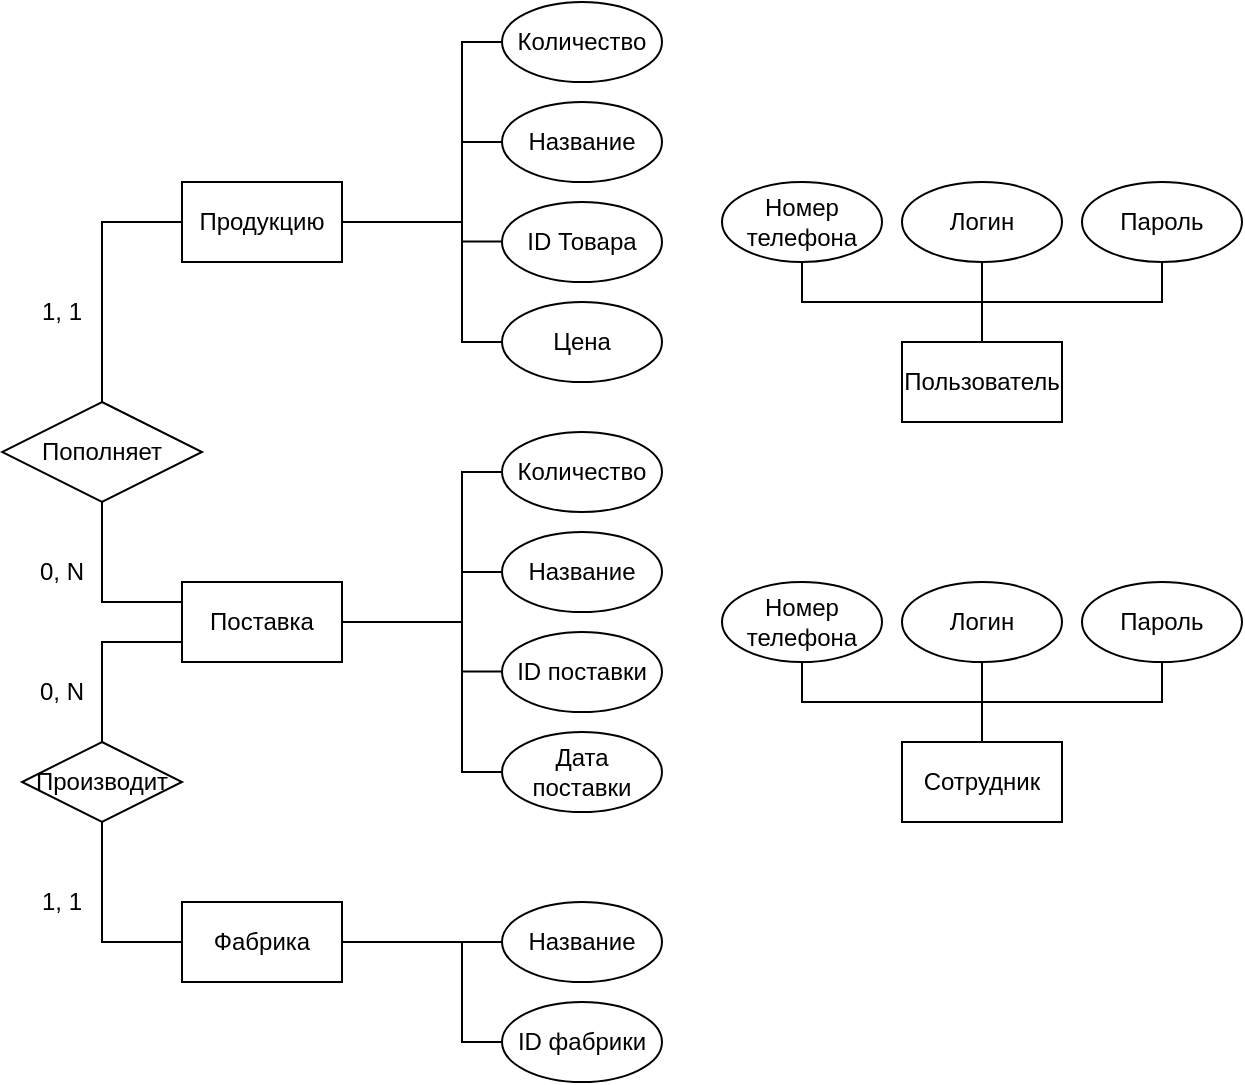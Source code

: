 <mxfile version="22.1.3" type="github">
  <diagram name="Страница — 1" id="OJRPwjM_ZqPg-A0EtJ_c">
    <mxGraphModel dx="2555" dy="2127" grid="1" gridSize="10" guides="1" tooltips="1" connect="1" arrows="1" fold="1" page="1" pageScale="1" pageWidth="827" pageHeight="1169" math="0" shadow="0">
      <root>
        <mxCell id="0" />
        <mxCell id="1" parent="0" />
        <mxCell id="K-1etbnxxpqMj6hJHPy6-2" value="Фабрика" style="rounded=0;whiteSpace=wrap;html=1;" parent="1" vertex="1">
          <mxGeometry x="-620" y="-520" width="80" height="40" as="geometry" />
        </mxCell>
        <mxCell id="K-1etbnxxpqMj6hJHPy6-3" value="Производит" style="rhombus;whiteSpace=wrap;html=1;" parent="1" vertex="1">
          <mxGeometry x="-700" y="-600" width="80" height="40" as="geometry" />
        </mxCell>
        <mxCell id="K-1etbnxxpqMj6hJHPy6-4" value="Поставка" style="rounded=0;whiteSpace=wrap;html=1;" parent="1" vertex="1">
          <mxGeometry x="-620" y="-680" width="80" height="40" as="geometry" />
        </mxCell>
        <mxCell id="K-1etbnxxpqMj6hJHPy6-5" value="Пополняет" style="rhombus;whiteSpace=wrap;html=1;" parent="1" vertex="1">
          <mxGeometry x="-710" y="-770" width="100" height="50" as="geometry" />
        </mxCell>
        <mxCell id="K-1etbnxxpqMj6hJHPy6-7" value="" style="endArrow=none;html=1;rounded=0;exitX=0.5;exitY=1;exitDx=0;exitDy=0;entryX=0;entryY=0.5;entryDx=0;entryDy=0;" parent="1" source="K-1etbnxxpqMj6hJHPy6-3" target="K-1etbnxxpqMj6hJHPy6-2" edge="1">
          <mxGeometry width="50" height="50" relative="1" as="geometry">
            <mxPoint x="-430" y="-590" as="sourcePoint" />
            <mxPoint x="-380" y="-640" as="targetPoint" />
            <Array as="points">
              <mxPoint x="-660" y="-500" />
            </Array>
          </mxGeometry>
        </mxCell>
        <mxCell id="K-1etbnxxpqMj6hJHPy6-8" value="" style="endArrow=none;html=1;rounded=0;exitX=0;exitY=0.75;exitDx=0;exitDy=0;entryX=0.5;entryY=0;entryDx=0;entryDy=0;" parent="1" source="K-1etbnxxpqMj6hJHPy6-4" target="K-1etbnxxpqMj6hJHPy6-3" edge="1">
          <mxGeometry width="50" height="50" relative="1" as="geometry">
            <mxPoint x="-730" y="-685" as="sourcePoint" />
            <mxPoint x="-690" y="-625" as="targetPoint" />
            <Array as="points">
              <mxPoint x="-660" y="-650" />
            </Array>
          </mxGeometry>
        </mxCell>
        <mxCell id="K-1etbnxxpqMj6hJHPy6-9" value="" style="endArrow=none;html=1;rounded=0;exitX=0;exitY=0.25;exitDx=0;exitDy=0;entryX=0.5;entryY=1;entryDx=0;entryDy=0;" parent="1" source="K-1etbnxxpqMj6hJHPy6-4" target="K-1etbnxxpqMj6hJHPy6-5" edge="1">
          <mxGeometry width="50" height="50" relative="1" as="geometry">
            <mxPoint x="-610" y="-640" as="sourcePoint" />
            <mxPoint x="-650" y="-590" as="targetPoint" />
            <Array as="points">
              <mxPoint x="-660" y="-670" />
            </Array>
          </mxGeometry>
        </mxCell>
        <mxCell id="K-1etbnxxpqMj6hJHPy6-10" value="" style="endArrow=none;html=1;rounded=0;entryX=0.5;entryY=0;entryDx=0;entryDy=0;exitX=0;exitY=0.5;exitDx=0;exitDy=0;" parent="1" target="K-1etbnxxpqMj6hJHPy6-5" edge="1" source="K-1etbnxxpqMj6hJHPy6-21">
          <mxGeometry width="50" height="50" relative="1" as="geometry">
            <mxPoint x="-660" y="-920" as="sourcePoint" />
            <mxPoint x="-650" y="-710" as="targetPoint" />
            <Array as="points">
              <mxPoint x="-660" y="-860" />
            </Array>
          </mxGeometry>
        </mxCell>
        <mxCell id="K-1etbnxxpqMj6hJHPy6-13" value="Название" style="ellipse;whiteSpace=wrap;html=1;" parent="1" vertex="1">
          <mxGeometry x="-460" y="-705" width="80" height="40" as="geometry" />
        </mxCell>
        <mxCell id="K-1etbnxxpqMj6hJHPy6-14" value="ID поставки" style="ellipse;whiteSpace=wrap;html=1;" parent="1" vertex="1">
          <mxGeometry x="-460" y="-655" width="80" height="40" as="geometry" />
        </mxCell>
        <mxCell id="K-1etbnxxpqMj6hJHPy6-16" value="Дата поставки" style="ellipse;whiteSpace=wrap;html=1;" parent="1" vertex="1">
          <mxGeometry x="-460" y="-605" width="80" height="40" as="geometry" />
        </mxCell>
        <mxCell id="K-1etbnxxpqMj6hJHPy6-18" value="Количество" style="ellipse;whiteSpace=wrap;html=1;" parent="1" vertex="1">
          <mxGeometry x="-460" y="-755" width="80" height="40" as="geometry" />
        </mxCell>
        <mxCell id="K-1etbnxxpqMj6hJHPy6-21" value="Продукцию" style="rounded=0;whiteSpace=wrap;html=1;" parent="1" vertex="1">
          <mxGeometry x="-620" y="-880" width="80" height="40" as="geometry" />
        </mxCell>
        <mxCell id="K-1etbnxxpqMj6hJHPy6-23" value="" style="endArrow=none;html=1;rounded=0;exitX=1;exitY=0.5;exitDx=0;exitDy=0;" parent="1" source="K-1etbnxxpqMj6hJHPy6-4" edge="1">
          <mxGeometry width="50" height="50" relative="1" as="geometry">
            <mxPoint x="-390" y="-750" as="sourcePoint" />
            <mxPoint x="-480" y="-660" as="targetPoint" />
          </mxGeometry>
        </mxCell>
        <mxCell id="K-1etbnxxpqMj6hJHPy6-24" value="" style="endArrow=none;html=1;rounded=0;exitX=0;exitY=0.5;exitDx=0;exitDy=0;entryX=0;entryY=0.5;entryDx=0;entryDy=0;" parent="1" source="K-1etbnxxpqMj6hJHPy6-16" target="K-1etbnxxpqMj6hJHPy6-18" edge="1">
          <mxGeometry width="50" height="50" relative="1" as="geometry">
            <mxPoint x="-390" y="-750" as="sourcePoint" />
            <mxPoint x="-340" y="-800" as="targetPoint" />
            <Array as="points">
              <mxPoint x="-480" y="-585" />
              <mxPoint x="-480" y="-735" />
            </Array>
          </mxGeometry>
        </mxCell>
        <mxCell id="K-1etbnxxpqMj6hJHPy6-25" value="" style="endArrow=none;html=1;rounded=0;exitX=0;exitY=0.5;exitDx=0;exitDy=0;" parent="1" source="K-1etbnxxpqMj6hJHPy6-13" edge="1">
          <mxGeometry width="50" height="50" relative="1" as="geometry">
            <mxPoint x="-420" y="-650" as="sourcePoint" />
            <mxPoint x="-480" y="-685" as="targetPoint" />
          </mxGeometry>
        </mxCell>
        <mxCell id="K-1etbnxxpqMj6hJHPy6-26" value="" style="endArrow=none;html=1;rounded=0;exitX=0;exitY=0.5;exitDx=0;exitDy=0;" parent="1" edge="1">
          <mxGeometry width="50" height="50" relative="1" as="geometry">
            <mxPoint x="-460" y="-635.2" as="sourcePoint" />
            <mxPoint x="-480" y="-635.2" as="targetPoint" />
          </mxGeometry>
        </mxCell>
        <mxCell id="K-1etbnxxpqMj6hJHPy6-27" value="Название" style="ellipse;whiteSpace=wrap;html=1;" parent="1" vertex="1">
          <mxGeometry x="-460" y="-520" width="80" height="40" as="geometry" />
        </mxCell>
        <mxCell id="K-1etbnxxpqMj6hJHPy6-28" value="" style="endArrow=none;html=1;rounded=0;exitX=1;exitY=0.5;exitDx=0;exitDy=0;entryX=0;entryY=0.5;entryDx=0;entryDy=0;" parent="1" source="K-1etbnxxpqMj6hJHPy6-2" target="K-1etbnxxpqMj6hJHPy6-27" edge="1">
          <mxGeometry width="50" height="50" relative="1" as="geometry">
            <mxPoint x="-430" y="-630" as="sourcePoint" />
            <mxPoint x="-380" y="-680" as="targetPoint" />
          </mxGeometry>
        </mxCell>
        <mxCell id="K-1etbnxxpqMj6hJHPy6-29" value="ID фабрики" style="ellipse;whiteSpace=wrap;html=1;" parent="1" vertex="1">
          <mxGeometry x="-460" y="-470" width="80" height="40" as="geometry" />
        </mxCell>
        <mxCell id="K-1etbnxxpqMj6hJHPy6-30" value="" style="endArrow=none;html=1;rounded=0;exitX=0;exitY=0.5;exitDx=0;exitDy=0;" parent="1" source="K-1etbnxxpqMj6hJHPy6-29" edge="1">
          <mxGeometry width="50" height="50" relative="1" as="geometry">
            <mxPoint x="-410" y="-630" as="sourcePoint" />
            <mxPoint x="-480" y="-500" as="targetPoint" />
            <Array as="points">
              <mxPoint x="-480" y="-450" />
            </Array>
          </mxGeometry>
        </mxCell>
        <mxCell id="K-1etbnxxpqMj6hJHPy6-35" value="Название" style="ellipse;whiteSpace=wrap;html=1;" parent="1" vertex="1">
          <mxGeometry x="-460" y="-920" width="80" height="40" as="geometry" />
        </mxCell>
        <mxCell id="K-1etbnxxpqMj6hJHPy6-36" value="ID Товара" style="ellipse;whiteSpace=wrap;html=1;" parent="1" vertex="1">
          <mxGeometry x="-460" y="-870" width="80" height="40" as="geometry" />
        </mxCell>
        <mxCell id="K-1etbnxxpqMj6hJHPy6-37" value="Цена" style="ellipse;whiteSpace=wrap;html=1;" parent="1" vertex="1">
          <mxGeometry x="-460" y="-820" width="80" height="40" as="geometry" />
        </mxCell>
        <mxCell id="K-1etbnxxpqMj6hJHPy6-38" value="Количество" style="ellipse;whiteSpace=wrap;html=1;" parent="1" vertex="1">
          <mxGeometry x="-460" y="-970" width="80" height="40" as="geometry" />
        </mxCell>
        <mxCell id="K-1etbnxxpqMj6hJHPy6-40" value="" style="endArrow=none;html=1;rounded=0;exitX=0;exitY=0.5;exitDx=0;exitDy=0;entryX=0;entryY=0.5;entryDx=0;entryDy=0;" parent="1" source="K-1etbnxxpqMj6hJHPy6-37" target="K-1etbnxxpqMj6hJHPy6-38" edge="1">
          <mxGeometry width="50" height="50" relative="1" as="geometry">
            <mxPoint x="-390" y="-965" as="sourcePoint" />
            <mxPoint x="-340" y="-1015" as="targetPoint" />
            <Array as="points">
              <mxPoint x="-480" y="-800" />
              <mxPoint x="-480" y="-950" />
            </Array>
          </mxGeometry>
        </mxCell>
        <mxCell id="K-1etbnxxpqMj6hJHPy6-41" value="" style="endArrow=none;html=1;rounded=0;exitX=0;exitY=0.5;exitDx=0;exitDy=0;" parent="1" source="K-1etbnxxpqMj6hJHPy6-35" edge="1">
          <mxGeometry width="50" height="50" relative="1" as="geometry">
            <mxPoint x="-420" y="-865" as="sourcePoint" />
            <mxPoint x="-480" y="-900" as="targetPoint" />
          </mxGeometry>
        </mxCell>
        <mxCell id="K-1etbnxxpqMj6hJHPy6-42" value="" style="endArrow=none;html=1;rounded=0;exitX=0;exitY=0.5;exitDx=0;exitDy=0;" parent="1" edge="1">
          <mxGeometry width="50" height="50" relative="1" as="geometry">
            <mxPoint x="-460" y="-850.2" as="sourcePoint" />
            <mxPoint x="-480" y="-850.2" as="targetPoint" />
          </mxGeometry>
        </mxCell>
        <mxCell id="K-1etbnxxpqMj6hJHPy6-43" value="" style="endArrow=none;html=1;rounded=0;exitX=1;exitY=0.5;exitDx=0;exitDy=0;" parent="1" source="K-1etbnxxpqMj6hJHPy6-21" edge="1">
          <mxGeometry width="50" height="50" relative="1" as="geometry">
            <mxPoint x="-480" y="-760" as="sourcePoint" />
            <mxPoint x="-480" y="-860" as="targetPoint" />
          </mxGeometry>
        </mxCell>
        <mxCell id="K-1etbnxxpqMj6hJHPy6-44" value="1, 1" style="text;html=1;strokeColor=none;fillColor=none;align=center;verticalAlign=middle;whiteSpace=wrap;rounded=0;" parent="1" vertex="1">
          <mxGeometry x="-710" y="-535" width="60" height="30" as="geometry" />
        </mxCell>
        <mxCell id="K-1etbnxxpqMj6hJHPy6-45" value="0, N" style="text;html=1;strokeColor=none;fillColor=none;align=center;verticalAlign=middle;whiteSpace=wrap;rounded=0;" parent="1" vertex="1">
          <mxGeometry x="-710" y="-640" width="60" height="30" as="geometry" />
        </mxCell>
        <mxCell id="K-1etbnxxpqMj6hJHPy6-46" value="0, N" style="text;html=1;strokeColor=none;fillColor=none;align=center;verticalAlign=middle;whiteSpace=wrap;rounded=0;" parent="1" vertex="1">
          <mxGeometry x="-710" y="-700" width="60" height="30" as="geometry" />
        </mxCell>
        <mxCell id="K-1etbnxxpqMj6hJHPy6-48" value="1, 1" style="text;html=1;strokeColor=none;fillColor=none;align=center;verticalAlign=middle;whiteSpace=wrap;rounded=0;" parent="1" vertex="1">
          <mxGeometry x="-710" y="-830" width="60" height="30" as="geometry" />
        </mxCell>
        <mxCell id="k0u4FyNp88bf4syOmFUP-1" value="Пользователь" style="rounded=0;whiteSpace=wrap;html=1;" parent="1" vertex="1">
          <mxGeometry x="-260" y="-800" width="80" height="40" as="geometry" />
        </mxCell>
        <mxCell id="k0u4FyNp88bf4syOmFUP-5" value="Номер&lt;br&gt;телефона" style="ellipse;whiteSpace=wrap;html=1;" parent="1" vertex="1">
          <mxGeometry x="-350" y="-880" width="80" height="40" as="geometry" />
        </mxCell>
        <mxCell id="k0u4FyNp88bf4syOmFUP-6" value="Логин" style="ellipse;whiteSpace=wrap;html=1;" parent="1" vertex="1">
          <mxGeometry x="-260" y="-880" width="80" height="40" as="geometry" />
        </mxCell>
        <mxCell id="k0u4FyNp88bf4syOmFUP-7" value="Пароль" style="ellipse;whiteSpace=wrap;html=1;" parent="1" vertex="1">
          <mxGeometry x="-170" y="-880" width="80" height="40" as="geometry" />
        </mxCell>
        <mxCell id="k0u4FyNp88bf4syOmFUP-8" value="" style="endArrow=none;html=1;rounded=0;entryX=0.5;entryY=1;entryDx=0;entryDy=0;exitX=0.5;exitY=1;exitDx=0;exitDy=0;" parent="1" source="k0u4FyNp88bf4syOmFUP-7" target="k0u4FyNp88bf4syOmFUP-5" edge="1">
          <mxGeometry width="50" height="50" relative="1" as="geometry">
            <mxPoint x="-210" y="-700" as="sourcePoint" />
            <mxPoint x="-210" y="-750" as="targetPoint" />
            <Array as="points">
              <mxPoint x="-130" y="-820" />
              <mxPoint x="-310" y="-820" />
            </Array>
          </mxGeometry>
        </mxCell>
        <mxCell id="k0u4FyNp88bf4syOmFUP-9" value="" style="endArrow=none;html=1;rounded=0;entryX=0.5;entryY=1;entryDx=0;entryDy=0;exitX=0.5;exitY=0;exitDx=0;exitDy=0;" parent="1" source="k0u4FyNp88bf4syOmFUP-1" target="k0u4FyNp88bf4syOmFUP-6" edge="1">
          <mxGeometry width="50" height="50" relative="1" as="geometry">
            <mxPoint x="-190" y="-760" as="sourcePoint" />
            <mxPoint x="-140" y="-810" as="targetPoint" />
          </mxGeometry>
        </mxCell>
        <mxCell id="k0u4FyNp88bf4syOmFUP-12" value="Сотрудник" style="rounded=0;whiteSpace=wrap;html=1;" parent="1" vertex="1">
          <mxGeometry x="-260" y="-600" width="80" height="40" as="geometry" />
        </mxCell>
        <mxCell id="k0u4FyNp88bf4syOmFUP-13" value="Номер&lt;br&gt;телефона" style="ellipse;whiteSpace=wrap;html=1;" parent="1" vertex="1">
          <mxGeometry x="-350" y="-680" width="80" height="40" as="geometry" />
        </mxCell>
        <mxCell id="k0u4FyNp88bf4syOmFUP-14" value="Логин" style="ellipse;whiteSpace=wrap;html=1;" parent="1" vertex="1">
          <mxGeometry x="-260" y="-680" width="80" height="40" as="geometry" />
        </mxCell>
        <mxCell id="k0u4FyNp88bf4syOmFUP-15" value="Пароль" style="ellipse;whiteSpace=wrap;html=1;" parent="1" vertex="1">
          <mxGeometry x="-170" y="-680" width="80" height="40" as="geometry" />
        </mxCell>
        <mxCell id="k0u4FyNp88bf4syOmFUP-16" value="" style="endArrow=none;html=1;rounded=0;entryX=0.5;entryY=1;entryDx=0;entryDy=0;exitX=0.5;exitY=1;exitDx=0;exitDy=0;" parent="1" source="k0u4FyNp88bf4syOmFUP-15" target="k0u4FyNp88bf4syOmFUP-13" edge="1">
          <mxGeometry width="50" height="50" relative="1" as="geometry">
            <mxPoint x="-210" y="-500" as="sourcePoint" />
            <mxPoint x="-210" y="-550" as="targetPoint" />
            <Array as="points">
              <mxPoint x="-130" y="-620" />
              <mxPoint x="-310" y="-620" />
            </Array>
          </mxGeometry>
        </mxCell>
        <mxCell id="k0u4FyNp88bf4syOmFUP-17" value="" style="endArrow=none;html=1;rounded=0;entryX=0.5;entryY=1;entryDx=0;entryDy=0;exitX=0.5;exitY=0;exitDx=0;exitDy=0;" parent="1" source="k0u4FyNp88bf4syOmFUP-12" target="k0u4FyNp88bf4syOmFUP-14" edge="1">
          <mxGeometry width="50" height="50" relative="1" as="geometry">
            <mxPoint x="-190" y="-560" as="sourcePoint" />
            <mxPoint x="-140" y="-610" as="targetPoint" />
          </mxGeometry>
        </mxCell>
      </root>
    </mxGraphModel>
  </diagram>
</mxfile>
